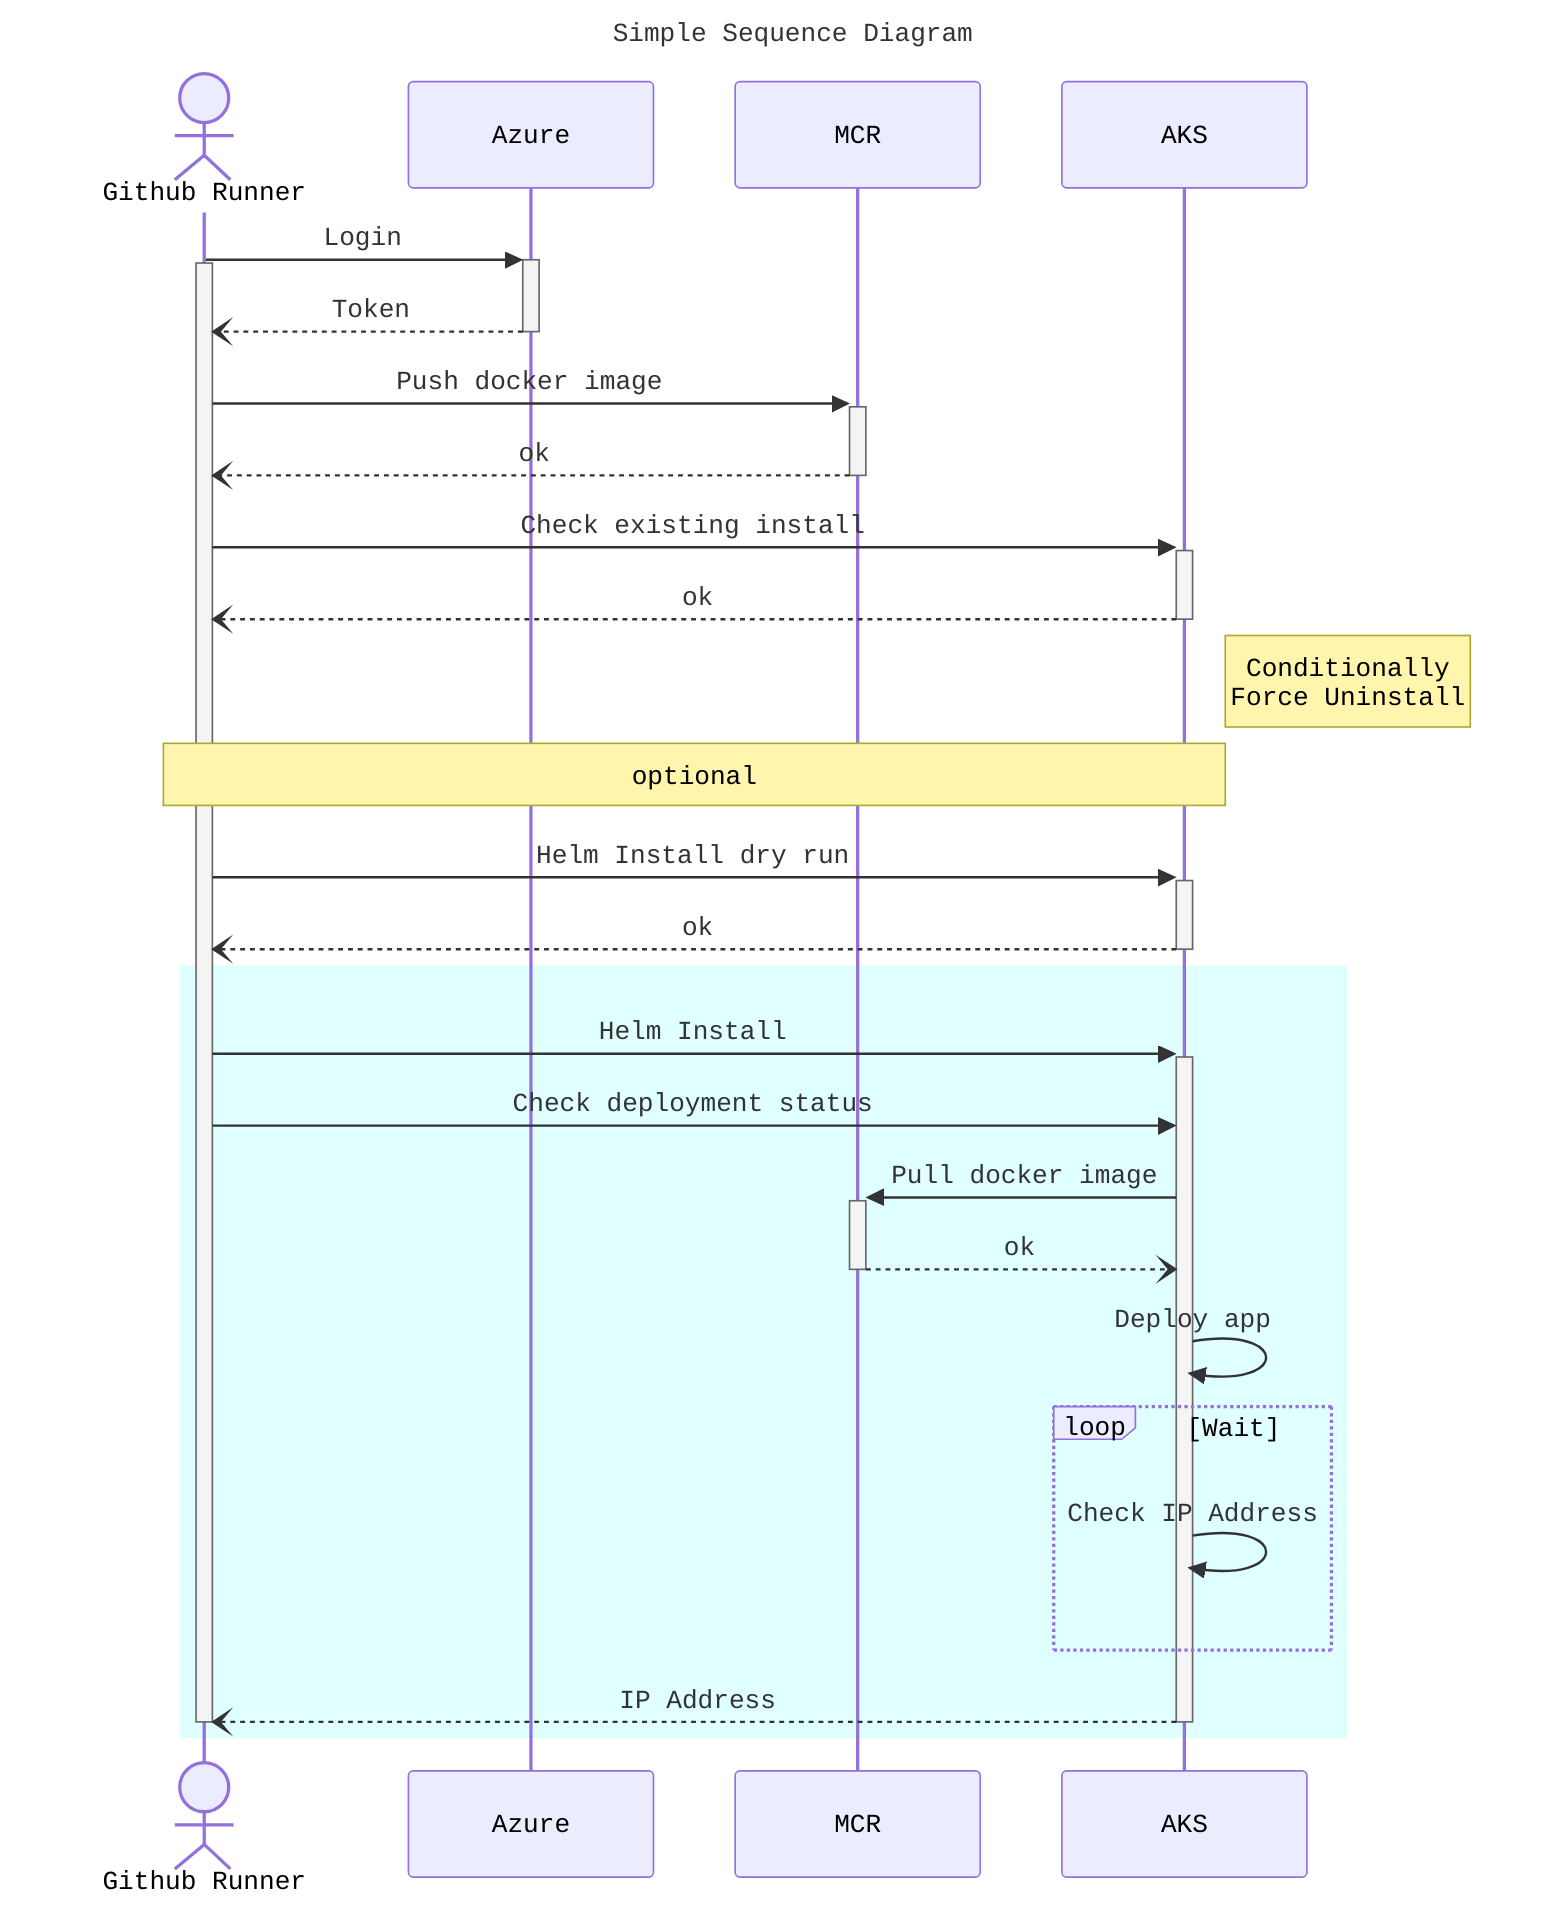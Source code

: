 ---
title: Simple Sequence Diagram
---
%%{init: {"theme": "light", "themeVariables": {"fontFamily": "Monospace"}}}%%
sequenceDiagram
    actor Github Runner
    participant Azure
    participant MCR
    participant AKS
    Github Runner->>+Azure:Login
    activate Github Runner
    Azure--)-Github Runner:Token
    Github Runner->>+MCR:Push docker image
    MCR--)-Github Runner:ok
    Github Runner->>+AKS:Check existing install
    AKS--)-Github Runner:ok
    Note right of AKS: Conditionally<br/>Force Uninstall
    Note over Github Runner, AKS: optional
    Github Runner->>+AKS:Helm Install dry run
    AKS--)-Github Runner:ok
    rect rgb(224, 255, 255)
        Github Runner->>+AKS:Helm Install
        Github Runner->>AKS:Check deployment status
        AKS->>+MCR:Pull docker image
        MCR--)-AKS:ok
        AKS->>AKS:Deploy app
        loop Wait
            AKS->>AKS:Check IP Address
        end
        AKS--)-Github Runner:IP Address
        deactivate Github Runner
    end